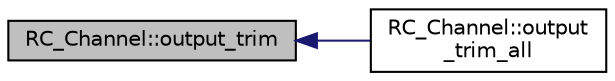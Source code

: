 digraph "RC_Channel::output_trim"
{
 // INTERACTIVE_SVG=YES
  edge [fontname="Helvetica",fontsize="10",labelfontname="Helvetica",labelfontsize="10"];
  node [fontname="Helvetica",fontsize="10",shape=record];
  rankdir="LR";
  Node1 [label="RC_Channel::output_trim",height=0.2,width=0.4,color="black", fillcolor="grey75", style="filled" fontcolor="black"];
  Node1 -> Node2 [dir="back",color="midnightblue",fontsize="10",style="solid",fontname="Helvetica"];
  Node2 [label="RC_Channel::output\l_trim_all",height=0.2,width=0.4,color="black", fillcolor="white", style="filled",URL="$classRC__Channel.html#ad94e21220da17785c00f809e5a46c99b"];
}
